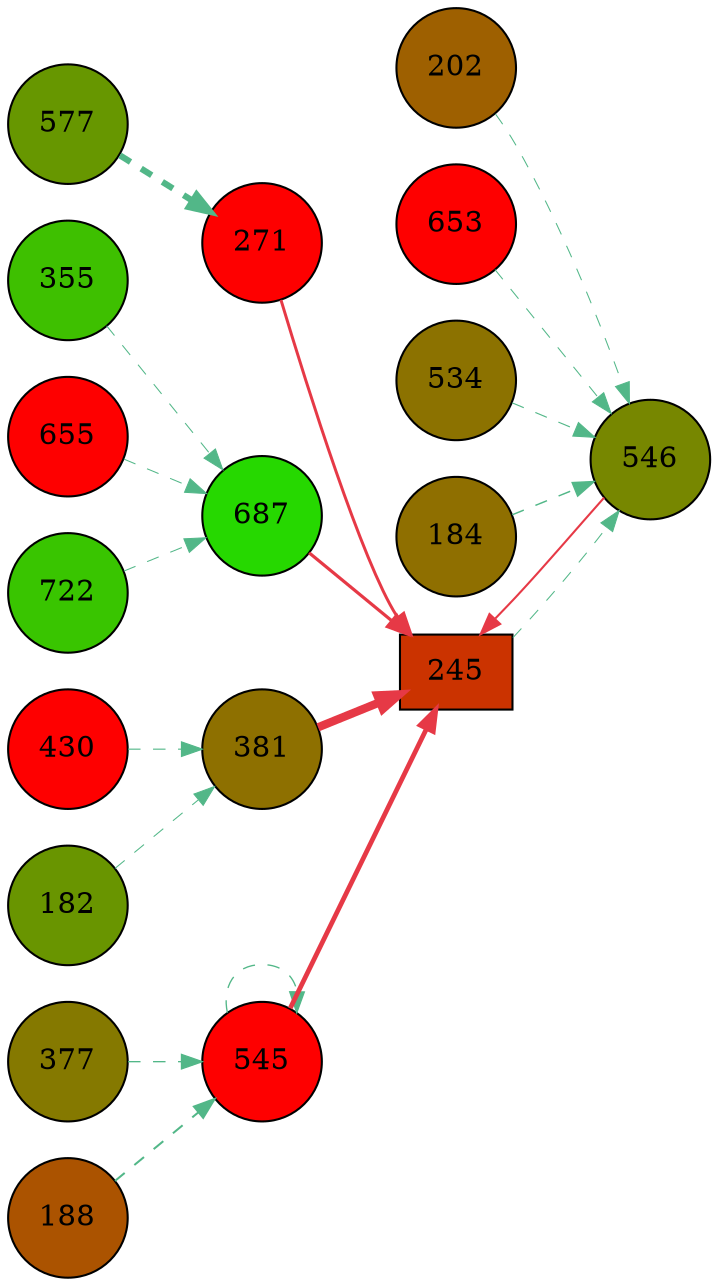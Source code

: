 digraph G{
rankdir=LR;
545 [style=filled, shape=circle, fillcolor="#fe0000", label="545"];
546 [style=filled, shape=circle, fillcolor="#778700", label="546"];
577 [style=filled, shape=circle, fillcolor="#679700", label="577"];
355 [style=filled, shape=circle, fillcolor="#3ec000", label="355"];
202 [style=filled, shape=circle, fillcolor="#9e6000", label="202"];
653 [style=filled, shape=circle, fillcolor="#fe0000", label="653"];
430 [style=filled, shape=circle, fillcolor="#fe0000", label="430"];
271 [style=filled, shape=circle, fillcolor="#fe0000", label="271"];
687 [style=filled, shape=circle, fillcolor="#26d800", label="687"];
655 [style=filled, shape=circle, fillcolor="#fe0000", label="655"];
722 [style=filled, shape=circle, fillcolor="#39c500", label="722"];
245 [style=filled, shape=box, fillcolor="#cb3300", label="245"];
534 [style=filled, shape=circle, fillcolor="#8c7200", label="534"];
182 [style=filled, shape=circle, fillcolor="#699500", label="182"];
184 [style=filled, shape=circle, fillcolor="#8f6f00", label="184"];
377 [style=filled, shape=circle, fillcolor="#857900", label="377"];
188 [style=filled, shape=circle, fillcolor="#ab5300", label="188"];
381 [style=filled, shape=circle, fillcolor="#8e7000", label="381"];
381 -> 245 [color="#e63946",penwidth=4.00];
545 -> 245 [color="#e63946",penwidth=2.29];
687 -> 245 [color="#e63946",penwidth=1.54];
271 -> 245 [color="#e63946",penwidth=1.43];
546 -> 245 [color="#e63946",penwidth=1.00];
188 -> 545 [color="#52b788",style=dashed,penwidth=0.97];
545 -> 545 [color="#52b788",style=dashed,penwidth=0.65];
377 -> 545 [color="#52b788",style=dashed,penwidth=0.62];
184 -> 546 [color="#52b788",style=dashed,penwidth=0.70];
534 -> 546 [color="#52b788",style=dashed,penwidth=0.54];
245 -> 546 [color="#52b788",style=dashed,penwidth=0.50];
653 -> 546 [color="#52b788",style=dashed,penwidth=0.50];
202 -> 546 [color="#52b788",style=dashed,penwidth=0.50];
577 -> 271 [color="#52b788",style=dashed,penwidth=3.00];
722 -> 687 [color="#52b788",style=dashed,penwidth=0.50];
355 -> 687 [color="#52b788",style=dashed,penwidth=0.50];
655 -> 687 [color="#52b788",style=dashed,penwidth=0.50];
430 -> 381 [color="#52b788",style=dashed,penwidth=0.55];
182 -> 381 [color="#52b788",style=dashed,penwidth=0.50];
}